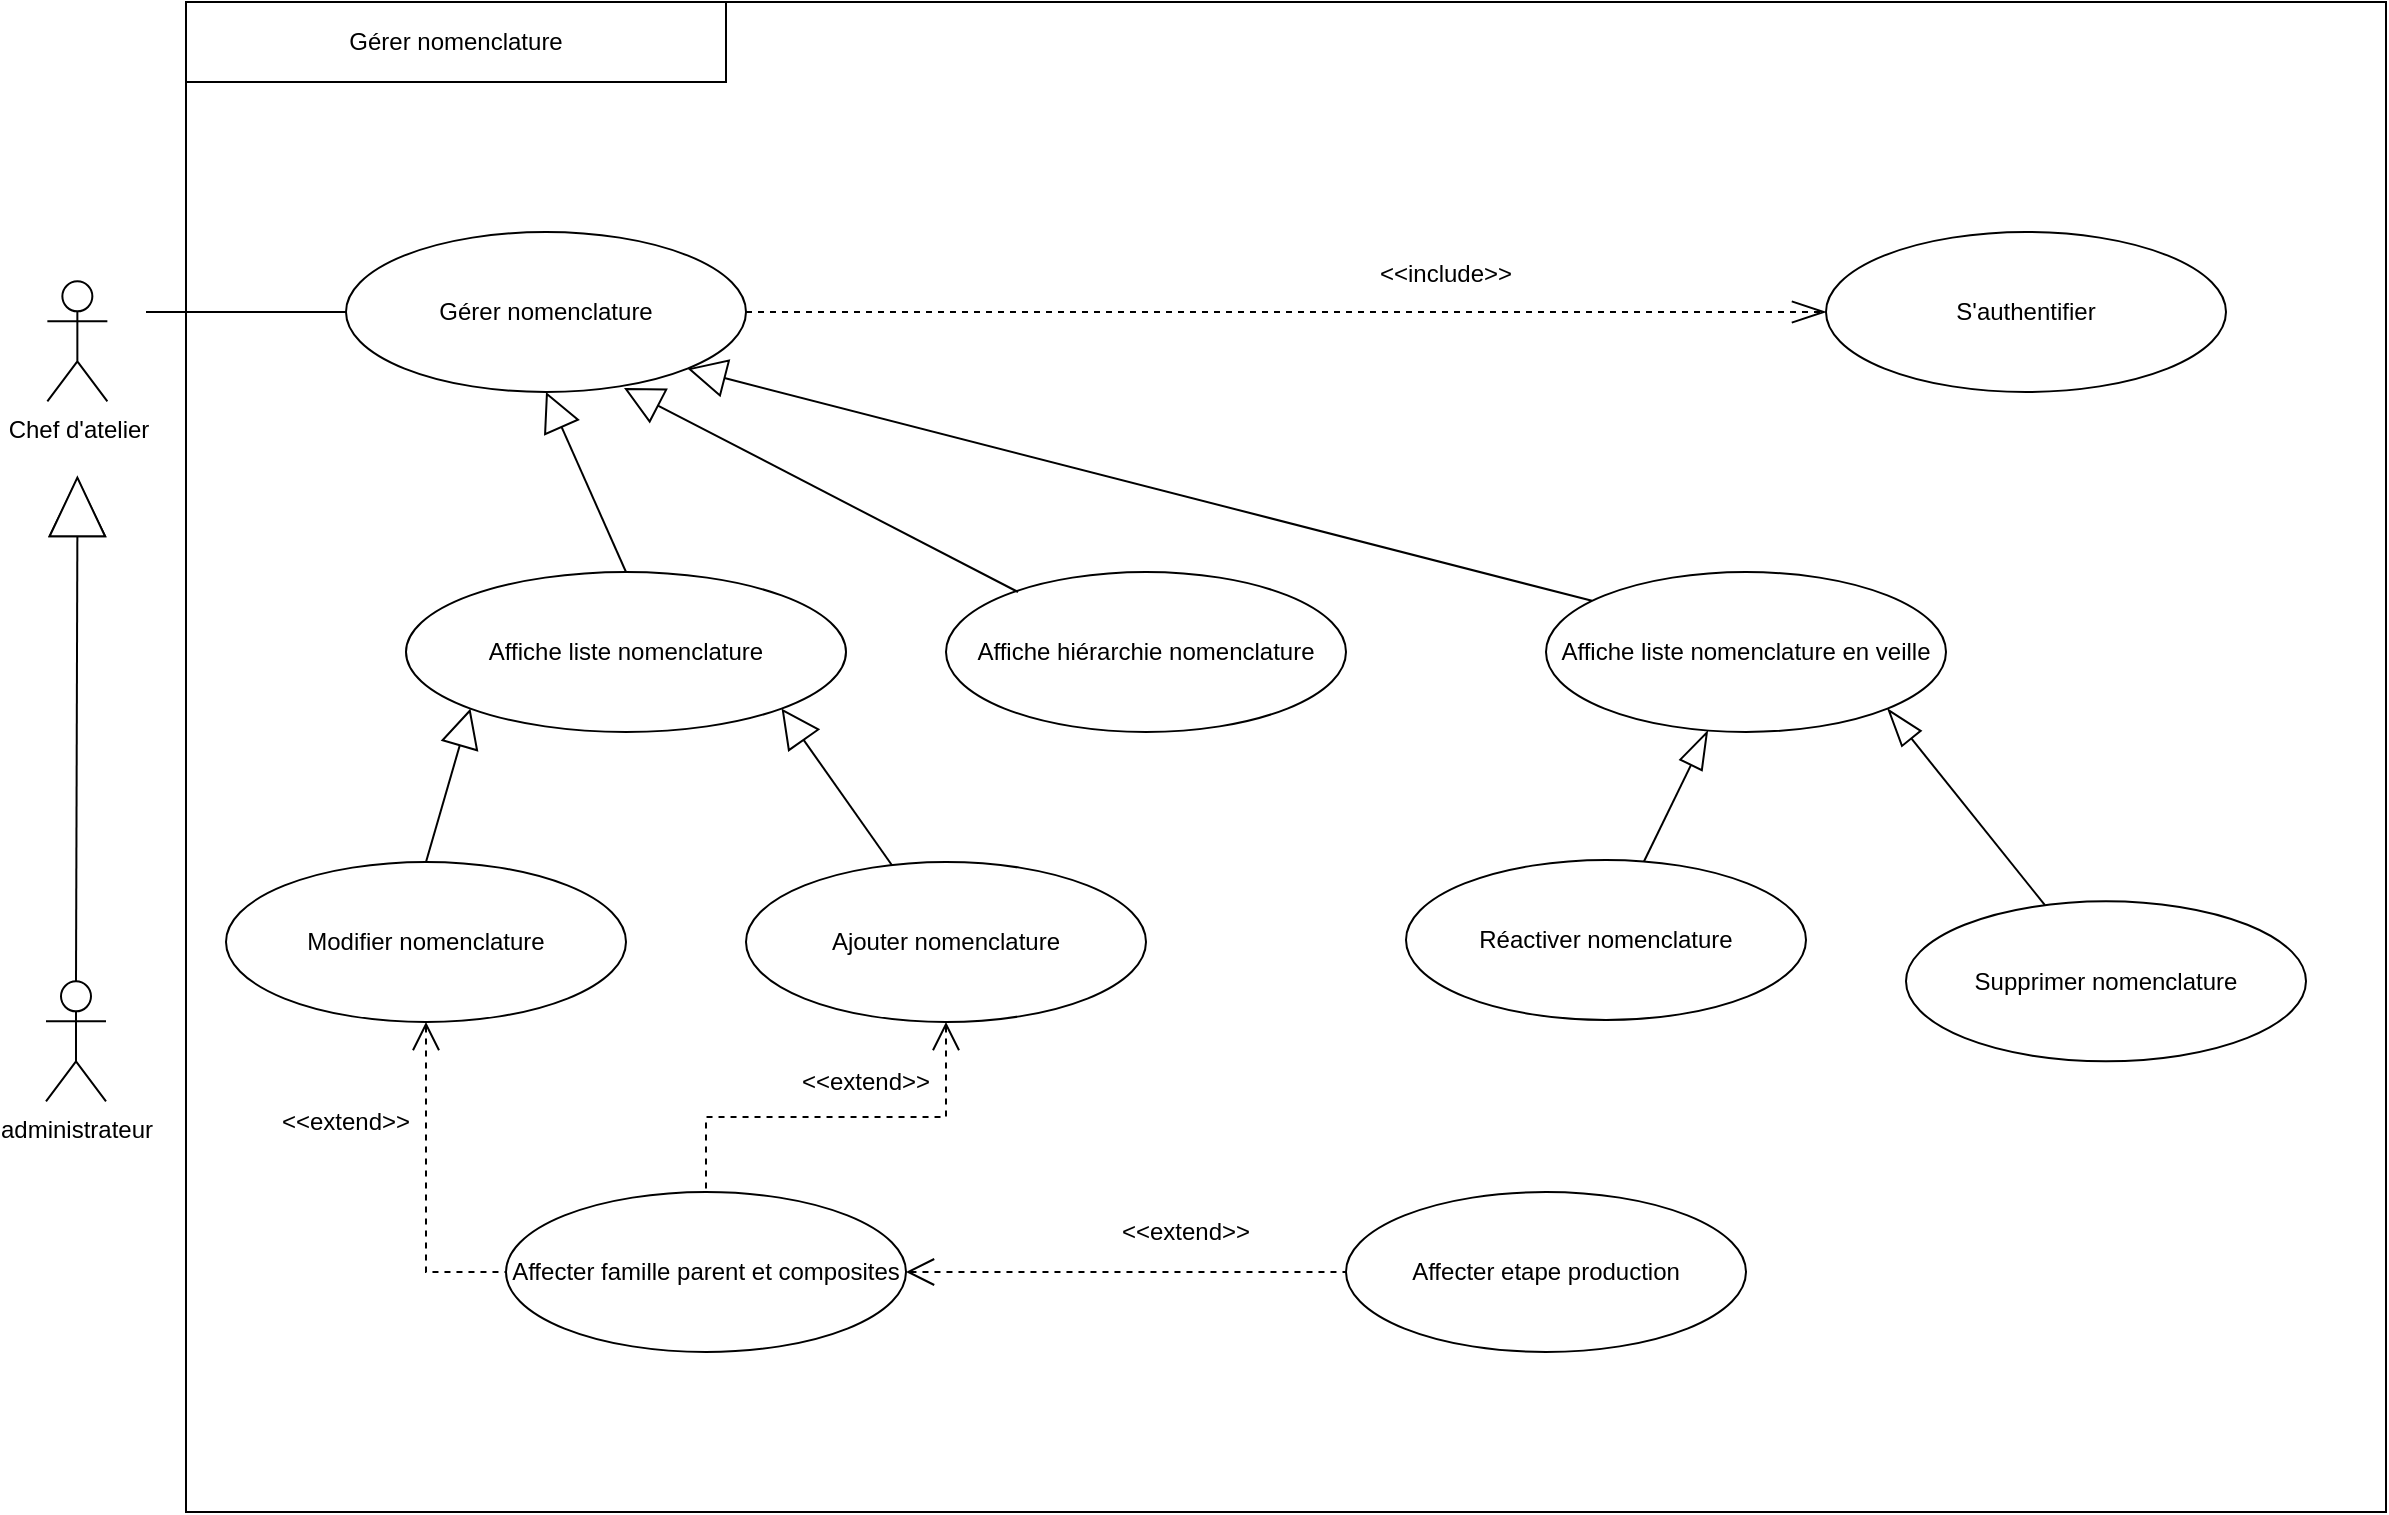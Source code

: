 <mxfile version="21.3.7" type="gitlab">
  <diagram name="Page-1" id="KVWeqL-EI9BCyQa8WPA-">
    <mxGraphModel dx="2359" dy="876" grid="1" gridSize="10" guides="1" tooltips="1" connect="1" arrows="1" fold="1" page="1" pageScale="1" pageWidth="827" pageHeight="1169" math="0" shadow="0">
      <root>
        <mxCell id="0" />
        <mxCell id="1" parent="0" />
        <mxCell id="Gi7Y1uuQ8ngbOhWbNbQB-1" value="" style="rounded=0;whiteSpace=wrap;html=1;" parent="1" vertex="1">
          <mxGeometry x="-70" y="115" width="1100" height="755" as="geometry" />
        </mxCell>
        <mxCell id="Gi7Y1uuQ8ngbOhWbNbQB-2" value="Chef d&#39;atelier" style="shape=umlActor;verticalLabelPosition=bottom;verticalAlign=top;html=1;outlineConnect=0;" parent="1" vertex="1">
          <mxGeometry x="-139.32" y="254.66" width="30" height="60" as="geometry" />
        </mxCell>
        <mxCell id="Gi7Y1uuQ8ngbOhWbNbQB-3" value="administrateur" style="shape=umlActor;verticalLabelPosition=bottom;verticalAlign=top;html=1;outlineConnect=0;" parent="1" vertex="1">
          <mxGeometry x="-140" y="604.66" width="30" height="60" as="geometry" />
        </mxCell>
        <mxCell id="C6tN6bHwPe4NYmKsJLno-1" style="edgeStyle=orthogonalEdgeStyle;rounded=0;orthogonalLoop=1;jettySize=auto;html=1;entryX=0;entryY=0.5;entryDx=0;entryDy=0;endArrow=openThin;endFill=0;dashed=1;endSize=15;" edge="1" parent="1" source="Gi7Y1uuQ8ngbOhWbNbQB-4" target="Gi7Y1uuQ8ngbOhWbNbQB-6">
          <mxGeometry relative="1" as="geometry" />
        </mxCell>
        <mxCell id="Gi7Y1uuQ8ngbOhWbNbQB-4" value="Gérer nomenclature" style="ellipse;whiteSpace=wrap;html=1;" parent="1" vertex="1">
          <mxGeometry x="10" y="230" width="200" height="80" as="geometry" />
        </mxCell>
        <mxCell id="Gi7Y1uuQ8ngbOhWbNbQB-5" value="" style="endArrow=none;html=1;rounded=0;entryX=0;entryY=0.5;entryDx=0;entryDy=0;" parent="1" target="Gi7Y1uuQ8ngbOhWbNbQB-4" edge="1">
          <mxGeometry width="50" height="50" relative="1" as="geometry">
            <mxPoint x="-90" y="270" as="sourcePoint" />
            <mxPoint x="530" y="560" as="targetPoint" />
          </mxGeometry>
        </mxCell>
        <mxCell id="Gi7Y1uuQ8ngbOhWbNbQB-6" value="S&#39;authentifier" style="ellipse;whiteSpace=wrap;html=1;" parent="1" vertex="1">
          <mxGeometry x="750" y="230" width="200" height="80" as="geometry" />
        </mxCell>
        <mxCell id="Gi7Y1uuQ8ngbOhWbNbQB-7" value="Affiche liste nomenclature" style="ellipse;whiteSpace=wrap;html=1;" parent="1" vertex="1">
          <mxGeometry x="40.0" y="400" width="220" height="80" as="geometry" />
        </mxCell>
        <mxCell id="Gi7Y1uuQ8ngbOhWbNbQB-8" value="" style="triangle;whiteSpace=wrap;html=1;rotation=-90;" parent="1" vertex="1">
          <mxGeometry x="-138.64" y="353.97" width="28.64" height="27.71" as="geometry" />
        </mxCell>
        <mxCell id="Gi7Y1uuQ8ngbOhWbNbQB-9" value="" style="endArrow=none;html=1;rounded=0;exitX=0.5;exitY=0;exitDx=0;exitDy=0;exitPerimeter=0;entryX=0;entryY=0.5;entryDx=0;entryDy=0;" parent="1" source="Gi7Y1uuQ8ngbOhWbNbQB-3" target="Gi7Y1uuQ8ngbOhWbNbQB-8" edge="1">
          <mxGeometry width="50" height="50" relative="1" as="geometry">
            <mxPoint x="260.68" y="414.66" as="sourcePoint" />
            <mxPoint x="310.68" y="364.66" as="targetPoint" />
          </mxGeometry>
        </mxCell>
        <mxCell id="Gi7Y1uuQ8ngbOhWbNbQB-10" value="" style="triangle;whiteSpace=wrap;html=1;rotation=-90;" parent="1" vertex="1">
          <mxGeometry x="-138.98" y="353.63" width="29.32" height="27.71" as="geometry" />
        </mxCell>
        <mxCell id="Gi7Y1uuQ8ngbOhWbNbQB-13" value="Modifier nomenclature" style="ellipse;whiteSpace=wrap;html=1;" parent="1" vertex="1">
          <mxGeometry x="-50" y="545" width="200" height="80" as="geometry" />
        </mxCell>
        <mxCell id="Gi7Y1uuQ8ngbOhWbNbQB-16" value="&amp;lt;&amp;lt;include&amp;gt;&amp;gt;" style="text;html=1;strokeColor=none;fillColor=none;align=center;verticalAlign=middle;whiteSpace=wrap;rounded=0;" parent="1" vertex="1">
          <mxGeometry x="540" y="240.81" width="40" height="20" as="geometry" />
        </mxCell>
        <mxCell id="Gi7Y1uuQ8ngbOhWbNbQB-18" value="Gérer nomenclature" style="rounded=0;whiteSpace=wrap;html=1;" parent="1" vertex="1">
          <mxGeometry x="-70" y="115" width="270" height="40" as="geometry" />
        </mxCell>
        <mxCell id="Gi7Y1uuQ8ngbOhWbNbQB-20" value="Affiche hiérarchie nomenclature" style="ellipse;whiteSpace=wrap;html=1;" parent="1" vertex="1">
          <mxGeometry x="310" y="400" width="200" height="80" as="geometry" />
        </mxCell>
        <mxCell id="Gi7Y1uuQ8ngbOhWbNbQB-27" value="Affiche liste nomenclature en veille" style="ellipse;whiteSpace=wrap;html=1;" parent="1" vertex="1">
          <mxGeometry x="610" y="400" width="200" height="80" as="geometry" />
        </mxCell>
        <mxCell id="zloInz4adu0LCWYEcddu-4" style="rounded=0;orthogonalLoop=1;jettySize=auto;html=1;entryX=1;entryY=1;entryDx=0;entryDy=0;endArrow=block;endFill=0;endSize=17;" parent="1" source="Gi7Y1uuQ8ngbOhWbNbQB-31" target="Gi7Y1uuQ8ngbOhWbNbQB-7" edge="1">
          <mxGeometry relative="1" as="geometry" />
        </mxCell>
        <mxCell id="Gi7Y1uuQ8ngbOhWbNbQB-31" value="Ajouter nomenclature" style="ellipse;whiteSpace=wrap;html=1;" parent="1" vertex="1">
          <mxGeometry x="210" y="545" width="200" height="80" as="geometry" />
        </mxCell>
        <mxCell id="zloInz4adu0LCWYEcddu-8" style="rounded=0;orthogonalLoop=1;jettySize=auto;html=1;endArrow=blockThin;endFill=0;endSize=17;" parent="1" source="Gi7Y1uuQ8ngbOhWbNbQB-46" target="Gi7Y1uuQ8ngbOhWbNbQB-27" edge="1">
          <mxGeometry relative="1" as="geometry" />
        </mxCell>
        <mxCell id="Gi7Y1uuQ8ngbOhWbNbQB-46" value="Réactiver nomenclature" style="ellipse;whiteSpace=wrap;html=1;" parent="1" vertex="1">
          <mxGeometry x="540" y="544" width="200" height="80" as="geometry" />
        </mxCell>
        <mxCell id="zloInz4adu0LCWYEcddu-9" style="rounded=0;orthogonalLoop=1;jettySize=auto;html=1;entryX=1;entryY=1;entryDx=0;entryDy=0;endArrow=blockThin;endFill=0;endSize=17;" parent="1" source="Gi7Y1uuQ8ngbOhWbNbQB-50" target="Gi7Y1uuQ8ngbOhWbNbQB-27" edge="1">
          <mxGeometry relative="1" as="geometry" />
        </mxCell>
        <mxCell id="Gi7Y1uuQ8ngbOhWbNbQB-50" value="Supprimer nomenclature" style="ellipse;whiteSpace=wrap;html=1;" parent="1" vertex="1">
          <mxGeometry x="790" y="564.66" width="200" height="80" as="geometry" />
        </mxCell>
        <mxCell id="zloInz4adu0LCWYEcddu-3" value="Affecter etape production" style="ellipse;whiteSpace=wrap;html=1;" parent="1" vertex="1">
          <mxGeometry x="510" y="710" width="200" height="80" as="geometry" />
        </mxCell>
        <mxCell id="zloInz4adu0LCWYEcddu-5" style="rounded=0;orthogonalLoop=1;jettySize=auto;html=1;entryX=0;entryY=1;entryDx=0;entryDy=0;endArrow=block;endFill=0;endSize=17;exitX=0.5;exitY=0;exitDx=0;exitDy=0;" parent="1" source="Gi7Y1uuQ8ngbOhWbNbQB-13" target="Gi7Y1uuQ8ngbOhWbNbQB-7" edge="1">
          <mxGeometry relative="1" as="geometry">
            <mxPoint x="501" y="680" as="sourcePoint" />
            <mxPoint x="191" y="458" as="targetPoint" />
          </mxGeometry>
        </mxCell>
        <mxCell id="zloInz4adu0LCWYEcddu-6" style="rounded=0;orthogonalLoop=1;jettySize=auto;html=1;entryX=0.695;entryY=0.975;entryDx=0;entryDy=0;endArrow=block;endFill=0;endSize=17;exitX=0.18;exitY=0.125;exitDx=0;exitDy=0;exitPerimeter=0;entryPerimeter=0;" parent="1" source="Gi7Y1uuQ8ngbOhWbNbQB-20" target="Gi7Y1uuQ8ngbOhWbNbQB-4" edge="1">
          <mxGeometry relative="1" as="geometry">
            <mxPoint x="501" y="680" as="sourcePoint" />
            <mxPoint x="191" y="458" as="targetPoint" />
          </mxGeometry>
        </mxCell>
        <mxCell id="zloInz4adu0LCWYEcddu-7" style="rounded=0;orthogonalLoop=1;jettySize=auto;html=1;entryX=1;entryY=1;entryDx=0;entryDy=0;endArrow=block;endFill=0;endSize=17;exitX=0.115;exitY=0.18;exitDx=0;exitDy=0;exitPerimeter=0;" parent="1" source="Gi7Y1uuQ8ngbOhWbNbQB-27" target="Gi7Y1uuQ8ngbOhWbNbQB-4" edge="1">
          <mxGeometry relative="1" as="geometry">
            <mxPoint x="511" y="690" as="sourcePoint" />
            <mxPoint x="201" y="468" as="targetPoint" />
          </mxGeometry>
        </mxCell>
        <mxCell id="zloInz4adu0LCWYEcddu-15" style="rounded=0;orthogonalLoop=1;jettySize=auto;html=1;entryX=0.5;entryY=1;entryDx=0;entryDy=0;endArrow=block;endFill=0;endSize=17;exitX=0.5;exitY=0;exitDx=0;exitDy=0;" parent="1" source="Gi7Y1uuQ8ngbOhWbNbQB-7" target="Gi7Y1uuQ8ngbOhWbNbQB-4" edge="1">
          <mxGeometry relative="1" as="geometry">
            <mxPoint x="311" y="400" as="sourcePoint" />
            <mxPoint x="120" y="320" as="targetPoint" />
          </mxGeometry>
        </mxCell>
        <mxCell id="znn8RUmpe_K_6GrkbUaL-1" style="edgeStyle=orthogonalEdgeStyle;rounded=0;orthogonalLoop=1;jettySize=auto;html=1;endArrow=none;endFill=0;startArrow=open;startFill=0;dashed=1;endSize=8;startSize=12;" parent="1" source="KQuSro2hSxSw8wbN8FYF-4" target="zloInz4adu0LCWYEcddu-3" edge="1">
          <mxGeometry relative="1" as="geometry" />
        </mxCell>
        <mxCell id="KQuSro2hSxSw8wbN8FYF-4" value="Affecter famille parent et composites" style="ellipse;whiteSpace=wrap;html=1;" parent="1" vertex="1">
          <mxGeometry x="90" y="710" width="200" height="80" as="geometry" />
        </mxCell>
        <mxCell id="znn8RUmpe_K_6GrkbUaL-2" value="&amp;lt;&amp;lt;extend&amp;gt;&amp;gt;" style="text;html=1;strokeColor=none;fillColor=none;align=center;verticalAlign=middle;whiteSpace=wrap;rounded=0;" parent="1" vertex="1">
          <mxGeometry x="410" y="720" width="40" height="20" as="geometry" />
        </mxCell>
        <mxCell id="C6tN6bHwPe4NYmKsJLno-2" style="edgeStyle=orthogonalEdgeStyle;rounded=0;orthogonalLoop=1;jettySize=auto;html=1;endArrow=none;endFill=0;startArrow=open;startFill=0;dashed=1;endSize=8;startSize=12;exitX=0.5;exitY=1;exitDx=0;exitDy=0;entryX=0.5;entryY=0;entryDx=0;entryDy=0;" edge="1" parent="1" source="Gi7Y1uuQ8ngbOhWbNbQB-31" target="KQuSro2hSxSw8wbN8FYF-4">
          <mxGeometry relative="1" as="geometry">
            <mxPoint x="300" y="740" as="sourcePoint" />
            <mxPoint x="460" y="740" as="targetPoint" />
          </mxGeometry>
        </mxCell>
        <mxCell id="C6tN6bHwPe4NYmKsJLno-3" style="edgeStyle=orthogonalEdgeStyle;rounded=0;orthogonalLoop=1;jettySize=auto;html=1;endArrow=none;endFill=0;startArrow=open;startFill=0;dashed=1;endSize=8;startSize=12;exitX=0.5;exitY=1;exitDx=0;exitDy=0;entryX=0;entryY=0.5;entryDx=0;entryDy=0;" edge="1" parent="1" source="Gi7Y1uuQ8ngbOhWbNbQB-13" target="KQuSro2hSxSw8wbN8FYF-4">
          <mxGeometry relative="1" as="geometry">
            <mxPoint x="310" y="750" as="sourcePoint" />
            <mxPoint x="470" y="750" as="targetPoint" />
          </mxGeometry>
        </mxCell>
        <mxCell id="C6tN6bHwPe4NYmKsJLno-4" value="&amp;lt;&amp;lt;extend&amp;gt;&amp;gt;" style="text;html=1;strokeColor=none;fillColor=none;align=center;verticalAlign=middle;whiteSpace=wrap;rounded=0;" vertex="1" parent="1">
          <mxGeometry x="250" y="644.66" width="40" height="20" as="geometry" />
        </mxCell>
        <mxCell id="C6tN6bHwPe4NYmKsJLno-5" value="&amp;lt;&amp;lt;extend&amp;gt;&amp;gt;" style="text;html=1;strokeColor=none;fillColor=none;align=center;verticalAlign=middle;whiteSpace=wrap;rounded=0;" vertex="1" parent="1">
          <mxGeometry x="-10" y="664.66" width="40" height="20" as="geometry" />
        </mxCell>
      </root>
    </mxGraphModel>
  </diagram>
</mxfile>
